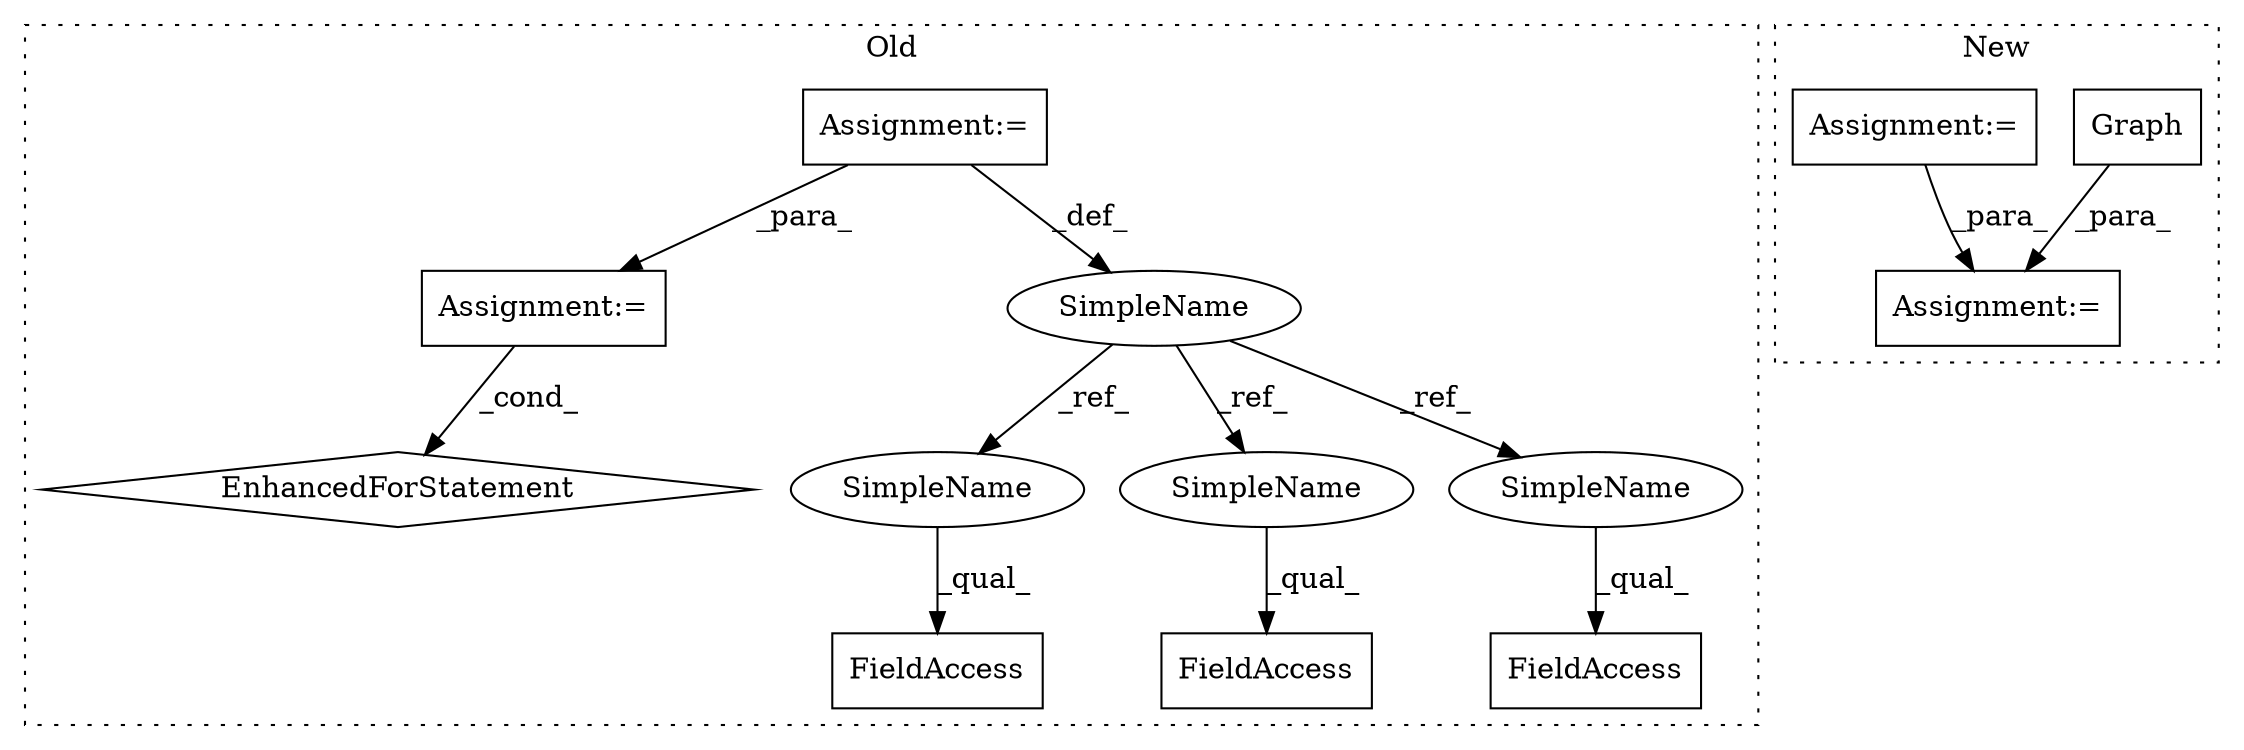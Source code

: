 digraph G {
subgraph cluster0 {
1 [label="EnhancedForStatement" a="70" s="1967,2046" l="53,2" shape="diamond"];
3 [label="Assignment:=" a="7" s="1797" l="1" shape="box"];
4 [label="Assignment:=" a="7" s="1736" l="1" shape="box"];
5 [label="FieldAccess" a="22" s="1942" l="6" shape="box"];
6 [label="FieldAccess" a="22" s="1816" l="6" shape="box"];
7 [label="FieldAccess" a="22" s="1880" l="6" shape="box"];
8 [label="SimpleName" a="42" s="1735" l="1" shape="ellipse"];
11 [label="SimpleName" a="42" s="1880" l="1" shape="ellipse"];
12 [label="SimpleName" a="42" s="1816" l="1" shape="ellipse"];
13 [label="SimpleName" a="42" s="1942" l="1" shape="ellipse"];
label = "Old";
style="dotted";
}
subgraph cluster1 {
2 [label="Graph" a="32" s="1810" l="7" shape="box"];
9 [label="Assignment:=" a="7" s="1779" l="1" shape="box"];
10 [label="Assignment:=" a="7" s="1702" l="1" shape="box"];
label = "New";
style="dotted";
}
2 -> 9 [label="_para_"];
3 -> 1 [label="_cond_"];
4 -> 8 [label="_def_"];
4 -> 3 [label="_para_"];
8 -> 12 [label="_ref_"];
8 -> 13 [label="_ref_"];
8 -> 11 [label="_ref_"];
10 -> 9 [label="_para_"];
11 -> 7 [label="_qual_"];
12 -> 6 [label="_qual_"];
13 -> 5 [label="_qual_"];
}